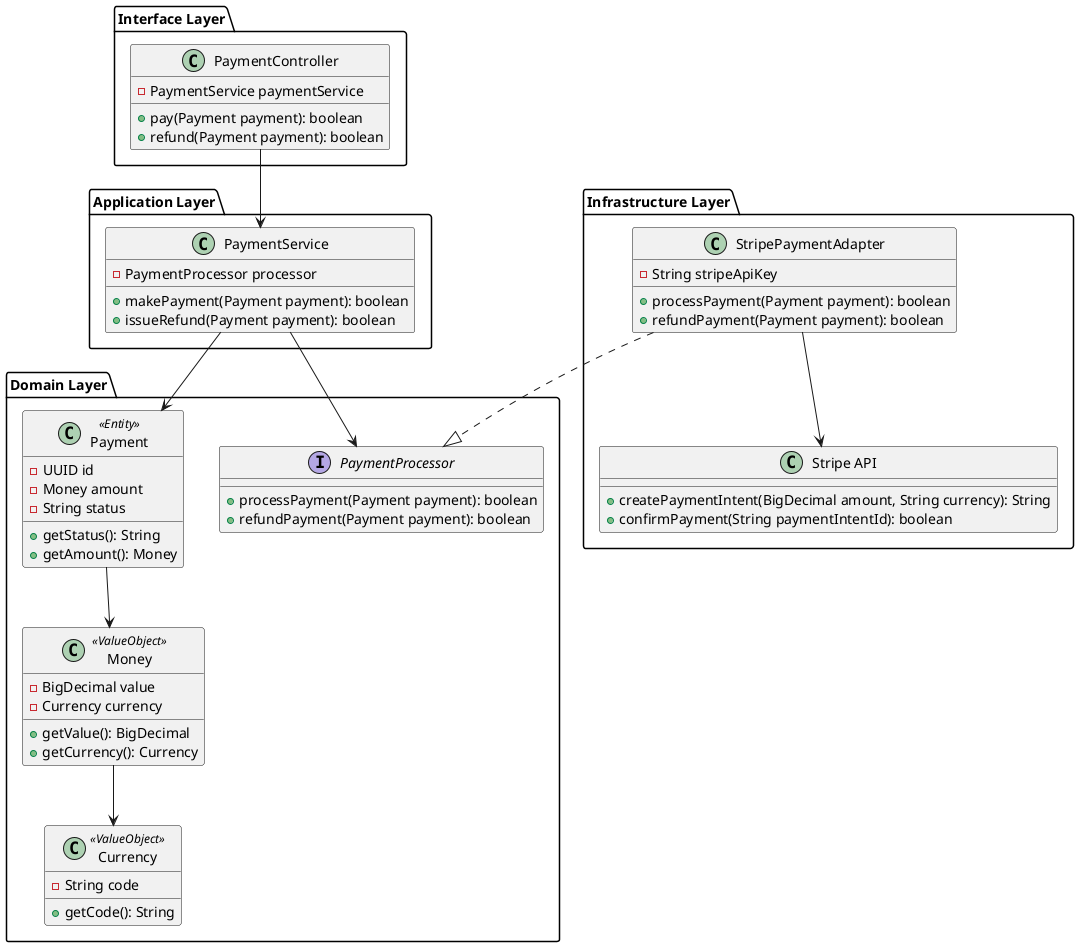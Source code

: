 @startuml

' =============================
' DOMAIN LAYER
' =============================
package "Domain Layer" {

  class Payment <<Entity>> {
    - UUID id
    - Money amount
    - String status
    + getStatus(): String
    + getAmount(): Money
  }

  class Money <<ValueObject>> {
    - BigDecimal value
    - Currency currency
    + getValue(): BigDecimal
    + getCurrency(): Currency
  }

  class Currency <<ValueObject>> {
    - String code
    + getCode(): String
  }

  interface PaymentProcessor {
    + processPayment(Payment payment): boolean
    + refundPayment(Payment payment): boolean
  }

  Payment --> Money
  Money --> Currency
}

' =============================
' APPLICATION LAYER
' =============================
package "Application Layer" {

  class PaymentService {
    - PaymentProcessor processor
    + makePayment(Payment payment): boolean
    + issueRefund(Payment payment): boolean
  }

  PaymentService --> Payment
  PaymentService --> PaymentProcessor
}

' =============================
' INFRASTRUCTURE LAYER
' =============================
package "Infrastructure Layer" {

  class StripePaymentAdapter {
    - String stripeApiKey
    + processPayment(Payment payment): boolean
    + refundPayment(Payment payment): boolean
  }

  class "Stripe API" {
    + createPaymentIntent(BigDecimal amount, String currency): String
    + confirmPayment(String paymentIntentId): boolean
  }

  StripePaymentAdapter --> "Stripe API"
  StripePaymentAdapter ..|> PaymentProcessor
}

' =============================
' INTERFACE LAYER
' =============================
package "Interface Layer" {

  class PaymentController {
    - PaymentService paymentService
    + pay(Payment payment): boolean
    + refund(Payment payment): boolean
  }

  PaymentController --> PaymentService
}

@enduml
